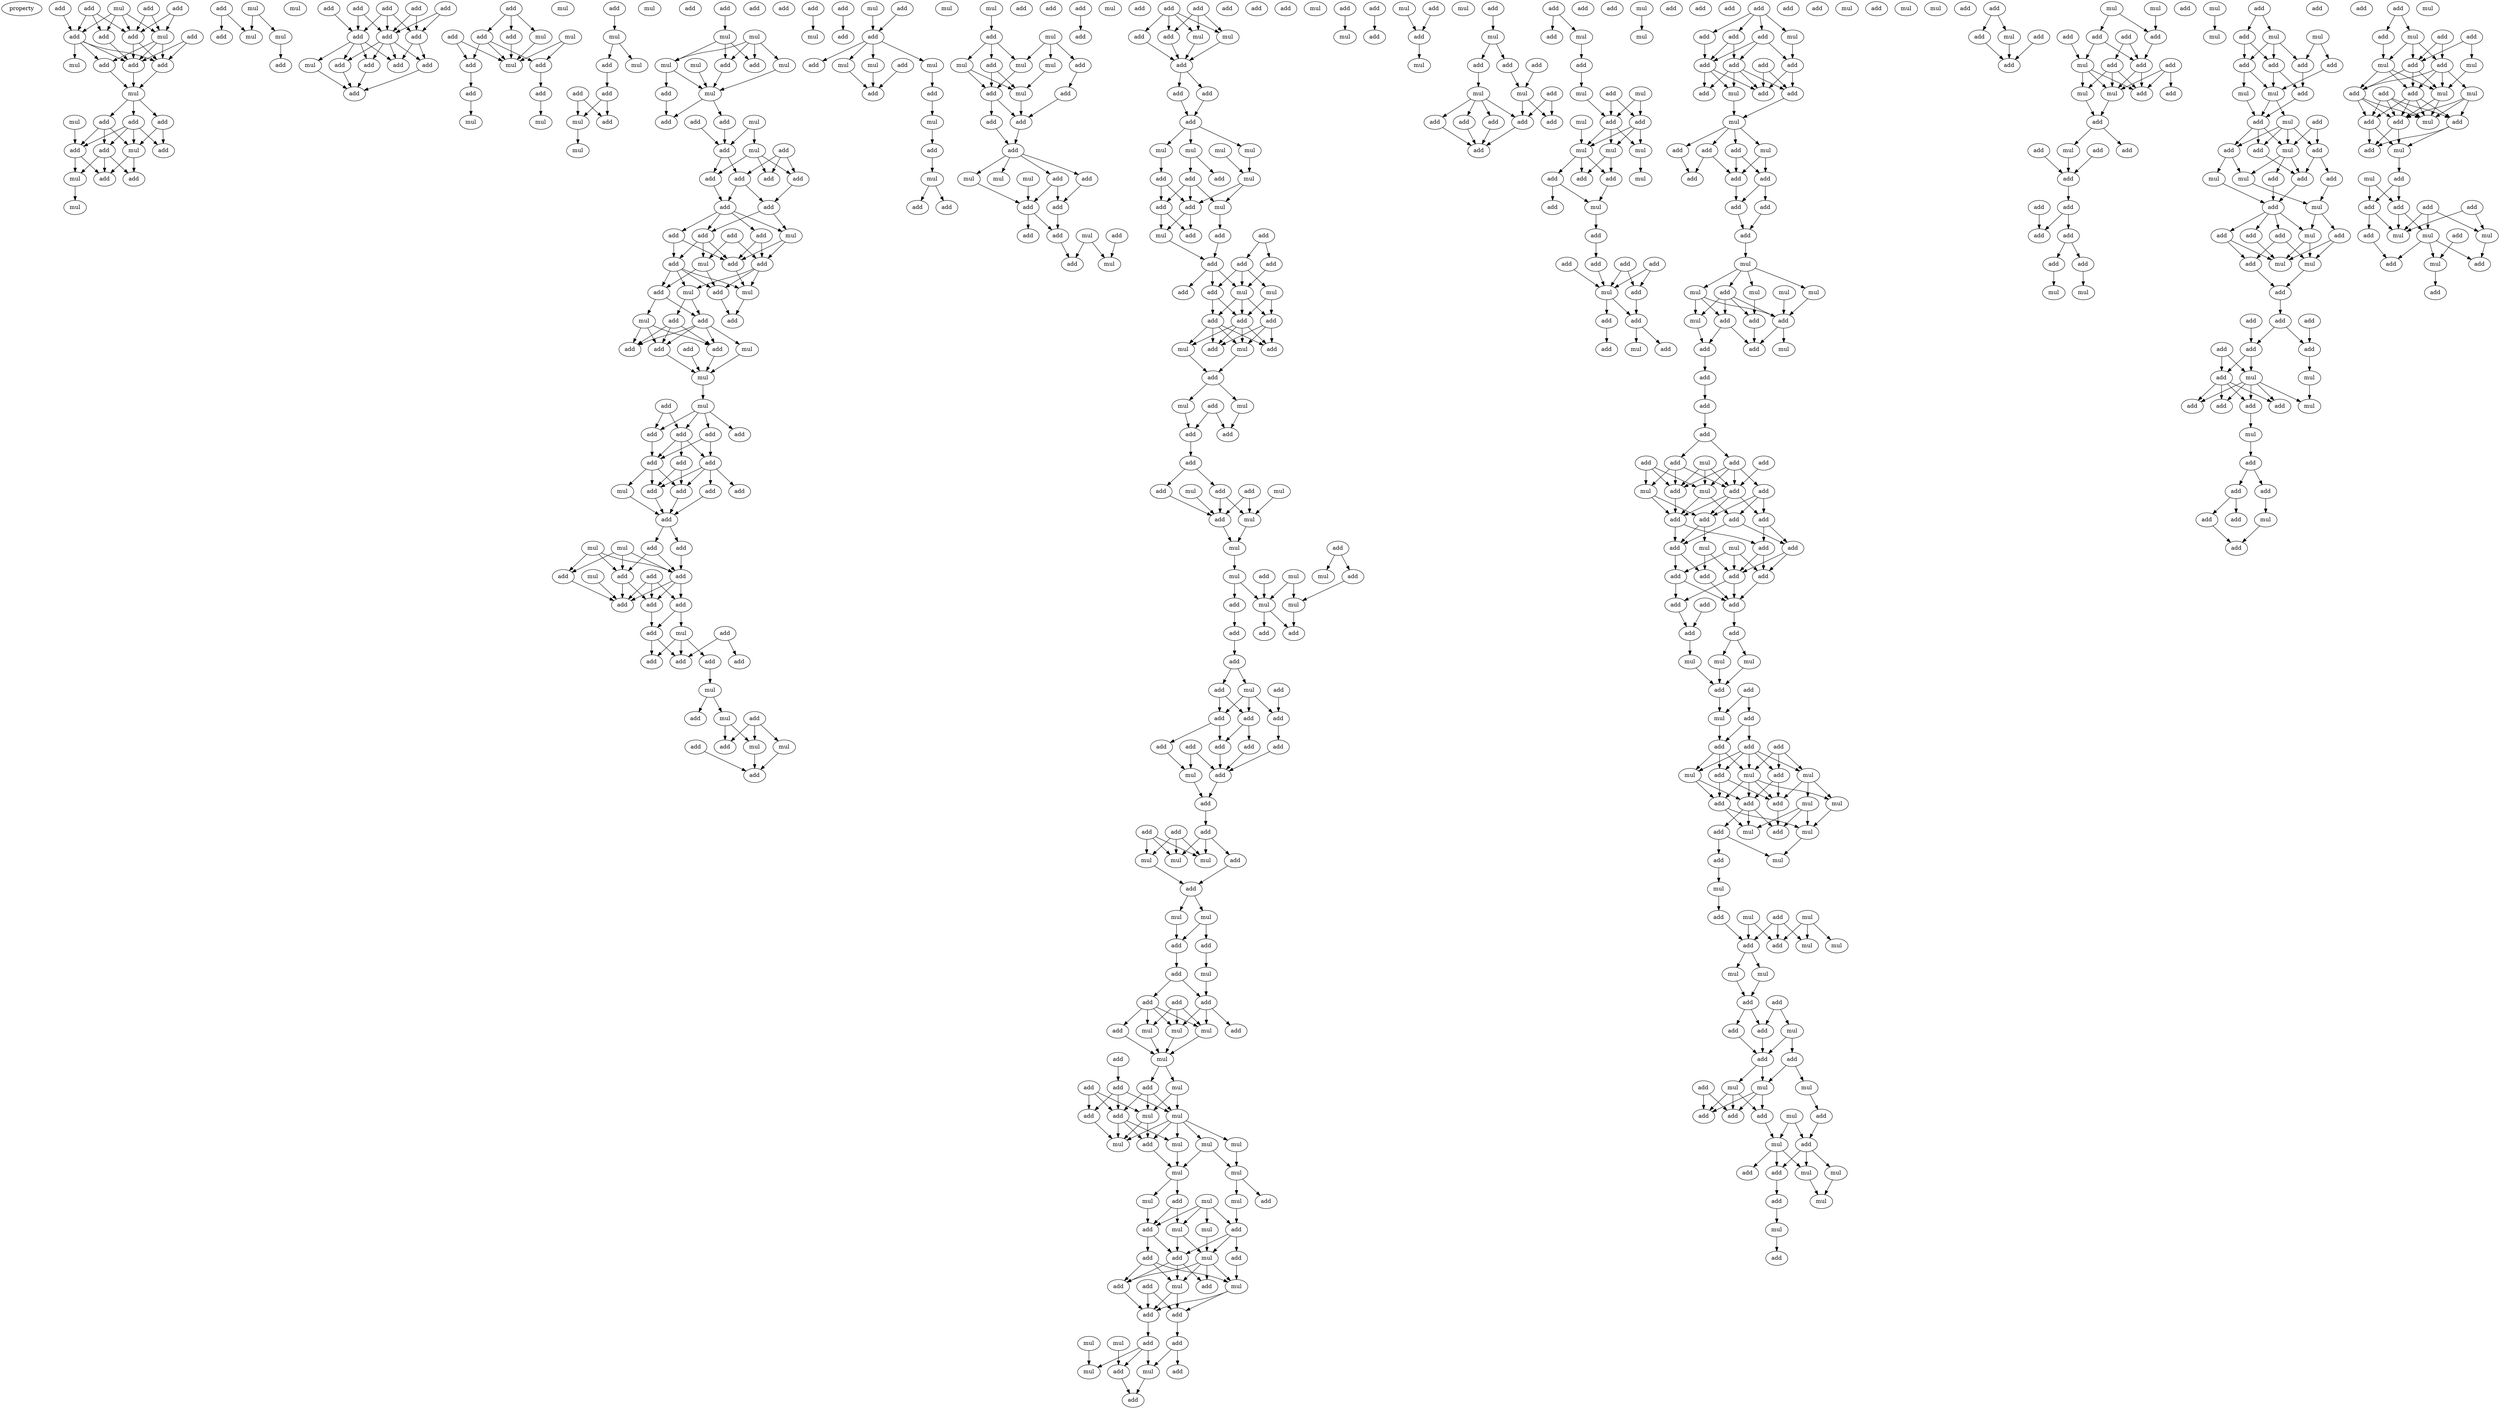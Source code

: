 digraph {
    node [fontcolor=black]
    property [mul=2,lf=1.4]
    0 [ label = add ];
    1 [ label = add ];
    2 [ label = add ];
    3 [ label = mul ];
    4 [ label = add ];
    5 [ label = add ];
    6 [ label = add ];
    7 [ label = add ];
    8 [ label = mul ];
    9 [ label = add ];
    10 [ label = mul ];
    11 [ label = add ];
    12 [ label = add ];
    13 [ label = add ];
    14 [ label = mul ];
    15 [ label = add ];
    16 [ label = mul ];
    17 [ label = add ];
    18 [ label = add ];
    19 [ label = add ];
    20 [ label = add ];
    21 [ label = add ];
    22 [ label = mul ];
    23 [ label = add ];
    24 [ label = add ];
    25 [ label = mul ];
    26 [ label = mul ];
    27 [ label = add ];
    28 [ label = mul ];
    29 [ label = mul ];
    30 [ label = mul ];
    31 [ label = mul ];
    32 [ label = add ];
    33 [ label = add ];
    34 [ label = add ];
    35 [ label = add ];
    36 [ label = add ];
    37 [ label = add ];
    38 [ label = add ];
    39 [ label = add ];
    40 [ label = add ];
    41 [ label = add ];
    42 [ label = mul ];
    43 [ label = add ];
    44 [ label = add ];
    45 [ label = add ];
    46 [ label = add ];
    47 [ label = add ];
    48 [ label = add ];
    49 [ label = mul ];
    50 [ label = add ];
    51 [ label = mul ];
    52 [ label = add ];
    53 [ label = add ];
    54 [ label = add ];
    55 [ label = mul ];
    56 [ label = add ];
    57 [ label = add ];
    58 [ label = mul ];
    59 [ label = add ];
    60 [ label = mul ];
    61 [ label = mul ];
    62 [ label = add ];
    63 [ label = mul ];
    64 [ label = mul ];
    65 [ label = add ];
    66 [ label = mul ];
    67 [ label = add ];
    68 [ label = add ];
    69 [ label = mul ];
    70 [ label = add ];
    71 [ label = add ];
    72 [ label = mul ];
    73 [ label = add ];
    74 [ label = mul ];
    75 [ label = mul ];
    76 [ label = mul ];
    77 [ label = add ];
    78 [ label = mul ];
    79 [ label = mul ];
    80 [ label = add ];
    81 [ label = add ];
    82 [ label = mul ];
    83 [ label = add ];
    84 [ label = add ];
    85 [ label = add ];
    86 [ label = mul ];
    87 [ label = add ];
    88 [ label = mul ];
    89 [ label = add ];
    90 [ label = add ];
    91 [ label = add ];
    92 [ label = add ];
    93 [ label = add ];
    94 [ label = add ];
    95 [ label = add ];
    96 [ label = add ];
    97 [ label = add ];
    98 [ label = add ];
    99 [ label = mul ];
    100 [ label = add ];
    101 [ label = add ];
    102 [ label = add ];
    103 [ label = mul ];
    104 [ label = add ];
    105 [ label = mul ];
    106 [ label = add ];
    107 [ label = mul ];
    108 [ label = add ];
    109 [ label = add ];
    110 [ label = mul ];
    111 [ label = add ];
    112 [ label = add ];
    113 [ label = add ];
    114 [ label = add ];
    115 [ label = add ];
    116 [ label = mul ];
    117 [ label = add ];
    118 [ label = mul ];
    119 [ label = add ];
    120 [ label = mul ];
    121 [ label = add ];
    122 [ label = add ];
    123 [ label = add ];
    124 [ label = add ];
    125 [ label = add ];
    126 [ label = add ];
    127 [ label = add ];
    128 [ label = add ];
    129 [ label = add ];
    130 [ label = add ];
    131 [ label = mul ];
    132 [ label = add ];
    133 [ label = add ];
    134 [ label = mul ];
    135 [ label = mul ];
    136 [ label = add ];
    137 [ label = add ];
    138 [ label = mul ];
    139 [ label = add ];
    140 [ label = add ];
    141 [ label = add ];
    142 [ label = add ];
    143 [ label = add ];
    144 [ label = add ];
    145 [ label = add ];
    146 [ label = mul ];
    147 [ label = add ];
    148 [ label = add ];
    149 [ label = add ];
    150 [ label = add ];
    151 [ label = add ];
    152 [ label = add ];
    153 [ label = add ];
    154 [ label = mul ];
    155 [ label = mul ];
    156 [ label = add ];
    157 [ label = add ];
    158 [ label = add ];
    159 [ label = mul ];
    160 [ label = add ];
    161 [ label = mul ];
    162 [ label = add ];
    163 [ label = add ];
    164 [ label = add ];
    165 [ label = mul ];
    166 [ label = add ];
    167 [ label = add ];
    168 [ label = mul ];
    169 [ label = add ];
    170 [ label = add ];
    171 [ label = add ];
    172 [ label = mul ];
    173 [ label = mul ];
    174 [ label = mul ];
    175 [ label = add ];
    176 [ label = add ];
    177 [ label = add ];
    178 [ label = mul ];
    179 [ label = mul ];
    180 [ label = add ];
    181 [ label = mul ];
    182 [ label = add ];
    183 [ label = add ];
    184 [ label = mul ];
    185 [ label = add ];
    186 [ label = mul ];
    187 [ label = add ];
    188 [ label = mul ];
    189 [ label = add ];
    190 [ label = add ];
    191 [ label = mul ];
    192 [ label = mul ];
    193 [ label = add ];
    194 [ label = add ];
    195 [ label = mul ];
    196 [ label = add ];
    197 [ label = add ];
    198 [ label = add ];
    199 [ label = add ];
    200 [ label = mul ];
    201 [ label = add ];
    202 [ label = mul ];
    203 [ label = add ];
    204 [ label = mul ];
    205 [ label = add ];
    206 [ label = add ];
    207 [ label = add ];
    208 [ label = add ];
    209 [ label = mul ];
    210 [ label = add ];
    211 [ label = add ];
    212 [ label = add ];
    213 [ label = mul ];
    214 [ label = add ];
    215 [ label = mul ];
    216 [ label = add ];
    217 [ label = add ];
    218 [ label = add ];
    219 [ label = add ];
    220 [ label = add ];
    221 [ label = add ];
    222 [ label = mul ];
    223 [ label = mul ];
    224 [ label = add ];
    225 [ label = add ];
    226 [ label = add ];
    227 [ label = add ];
    228 [ label = mul ];
    229 [ label = mul ];
    230 [ label = mul ];
    231 [ label = add ];
    232 [ label = mul ];
    233 [ label = mul ];
    234 [ label = add ];
    235 [ label = add ];
    236 [ label = add ];
    237 [ label = mul ];
    238 [ label = add ];
    239 [ label = add ];
    240 [ label = mul ];
    241 [ label = add ];
    242 [ label = add ];
    243 [ label = add ];
    244 [ label = add ];
    245 [ label = add ];
    246 [ label = add ];
    247 [ label = add ];
    248 [ label = mul ];
    249 [ label = mul ];
    250 [ label = add ];
    251 [ label = add ];
    252 [ label = add ];
    253 [ label = add ];
    254 [ label = add ];
    255 [ label = add ];
    256 [ label = mul ];
    257 [ label = mul ];
    258 [ label = add ];
    259 [ label = mul ];
    260 [ label = add ];
    261 [ label = add ];
    262 [ label = mul ];
    263 [ label = mul ];
    264 [ label = add ];
    265 [ label = add ];
    266 [ label = add ];
    267 [ label = mul ];
    268 [ label = add ];
    269 [ label = mul ];
    270 [ label = add ];
    271 [ label = add ];
    272 [ label = add ];
    273 [ label = mul ];
    274 [ label = mul ];
    275 [ label = add ];
    276 [ label = mul ];
    277 [ label = mul ];
    278 [ label = mul ];
    279 [ label = add ];
    280 [ label = add ];
    281 [ label = add ];
    282 [ label = mul ];
    283 [ label = mul ];
    284 [ label = add ];
    285 [ label = add ];
    286 [ label = add ];
    287 [ label = add ];
    288 [ label = add ];
    289 [ label = add ];
    290 [ label = mul ];
    291 [ label = add ];
    292 [ label = add ];
    293 [ label = add ];
    294 [ label = add ];
    295 [ label = add ];
    296 [ label = add ];
    297 [ label = add ];
    298 [ label = add ];
    299 [ label = add ];
    300 [ label = mul ];
    301 [ label = add ];
    302 [ label = add ];
    303 [ label = add ];
    304 [ label = add ];
    305 [ label = mul ];
    306 [ label = mul ];
    307 [ label = mul ];
    308 [ label = add ];
    309 [ label = add ];
    310 [ label = mul ];
    311 [ label = mul ];
    312 [ label = add ];
    313 [ label = add ];
    314 [ label = add ];
    315 [ label = mul ];
    316 [ label = add ];
    317 [ label = add ];
    318 [ label = add ];
    319 [ label = mul ];
    320 [ label = add ];
    321 [ label = mul ];
    322 [ label = add ];
    323 [ label = mul ];
    324 [ label = add ];
    325 [ label = mul ];
    326 [ label = add ];
    327 [ label = add ];
    328 [ label = mul ];
    329 [ label = add ];
    330 [ label = add ];
    331 [ label = mul ];
    332 [ label = mul ];
    333 [ label = add ];
    334 [ label = mul ];
    335 [ label = mul ];
    336 [ label = mul ];
    337 [ label = mul ];
    338 [ label = add ];
    339 [ label = mul ];
    340 [ label = mul ];
    341 [ label = add ];
    342 [ label = mul ];
    343 [ label = add ];
    344 [ label = mul ];
    345 [ label = mul ];
    346 [ label = add ];
    347 [ label = mul ];
    348 [ label = add ];
    349 [ label = mul ];
    350 [ label = add ];
    351 [ label = add ];
    352 [ label = add ];
    353 [ label = mul ];
    354 [ label = add ];
    355 [ label = add ];
    356 [ label = add ];
    357 [ label = mul ];
    358 [ label = mul ];
    359 [ label = add ];
    360 [ label = add ];
    361 [ label = add ];
    362 [ label = mul ];
    363 [ label = mul ];
    364 [ label = add ];
    365 [ label = add ];
    366 [ label = mul ];
    367 [ label = mul ];
    368 [ label = add ];
    369 [ label = add ];
    370 [ label = add ];
    371 [ label = mul ];
    372 [ label = add ];
    373 [ label = mul ];
    374 [ label = add ];
    375 [ label = add ];
    376 [ label = add ];
    377 [ label = mul ];
    378 [ label = add ];
    379 [ label = mul ];
    380 [ label = mul ];
    381 [ label = add ];
    382 [ label = add ];
    383 [ label = add ];
    384 [ label = mul ];
    385 [ label = add ];
    386 [ label = mul ];
    387 [ label = add ];
    388 [ label = add ];
    389 [ label = add ];
    390 [ label = add ];
    391 [ label = add ];
    392 [ label = add ];
    393 [ label = add ];
    394 [ label = add ];
    395 [ label = mul ];
    396 [ label = add ];
    397 [ label = add ];
    398 [ label = add ];
    399 [ label = mul ];
    400 [ label = mul ];
    401 [ label = add ];
    402 [ label = add ];
    403 [ label = mul ];
    404 [ label = mul ];
    405 [ label = mul ];
    406 [ label = mul ];
    407 [ label = add ];
    408 [ label = add ];
    409 [ label = mul ];
    410 [ label = add ];
    411 [ label = add ];
    412 [ label = mul ];
    413 [ label = add ];
    414 [ label = add ];
    415 [ label = add ];
    416 [ label = add ];
    417 [ label = add ];
    418 [ label = add ];
    419 [ label = mul ];
    420 [ label = add ];
    421 [ label = add ];
    422 [ label = add ];
    423 [ label = add ];
    424 [ label = mul ];
    425 [ label = add ];
    426 [ label = mul ];
    427 [ label = add ];
    428 [ label = add ];
    429 [ label = mul ];
    430 [ label = add ];
    431 [ label = add ];
    432 [ label = add ];
    433 [ label = mul ];
    434 [ label = add ];
    435 [ label = add ];
    436 [ label = add ];
    437 [ label = add ];
    438 [ label = add ];
    439 [ label = add ];
    440 [ label = add ];
    441 [ label = add ];
    442 [ label = mul ];
    443 [ label = add ];
    444 [ label = add ];
    445 [ label = mul ];
    446 [ label = add ];
    447 [ label = add ];
    448 [ label = mul ];
    449 [ label = add ];
    450 [ label = add ];
    451 [ label = add ];
    452 [ label = add ];
    453 [ label = add ];
    454 [ label = mul ];
    455 [ label = add ];
    456 [ label = add ];
    457 [ label = add ];
    458 [ label = mul ];
    459 [ label = add ];
    460 [ label = mul ];
    461 [ label = mul ];
    462 [ label = mul ];
    463 [ label = mul ];
    464 [ label = mul ];
    465 [ label = add ];
    466 [ label = add ];
    467 [ label = mul ];
    468 [ label = add ];
    469 [ label = add ];
    470 [ label = add ];
    471 [ label = add ];
    472 [ label = mul ];
    473 [ label = add ];
    474 [ label = mul ];
    475 [ label = add ];
    476 [ label = add ];
    477 [ label = add ];
    478 [ label = add ];
    479 [ label = add ];
    480 [ label = mul ];
    481 [ label = add ];
    482 [ label = add ];
    483 [ label = mul ];
    484 [ label = add ];
    485 [ label = mul ];
    486 [ label = add ];
    487 [ label = add ];
    488 [ label = add ];
    489 [ label = add ];
    490 [ label = add ];
    491 [ label = add ];
    492 [ label = mul ];
    493 [ label = add ];
    494 [ label = mul ];
    495 [ label = add ];
    496 [ label = add ];
    497 [ label = add ];
    498 [ label = add ];
    499 [ label = add ];
    500 [ label = add ];
    501 [ label = add ];
    502 [ label = add ];
    503 [ label = add ];
    504 [ label = add ];
    505 [ label = mul ];
    506 [ label = mul ];
    507 [ label = mul ];
    508 [ label = add ];
    509 [ label = add ];
    510 [ label = mul ];
    511 [ label = add ];
    512 [ label = add ];
    513 [ label = add ];
    514 [ label = add ];
    515 [ label = add ];
    516 [ label = mul ];
    517 [ label = mul ];
    518 [ label = add ];
    519 [ label = mul ];
    520 [ label = add ];
    521 [ label = mul ];
    522 [ label = add ];
    523 [ label = add ];
    524 [ label = mul ];
    525 [ label = add ];
    526 [ label = mul ];
    527 [ label = mul ];
    528 [ label = add ];
    529 [ label = mul ];
    530 [ label = add ];
    531 [ label = mul ];
    532 [ label = mul ];
    533 [ label = add ];
    534 [ label = mul ];
    535 [ label = add ];
    536 [ label = add ];
    537 [ label = mul ];
    538 [ label = mul ];
    539 [ label = add ];
    540 [ label = mul ];
    541 [ label = mul ];
    542 [ label = add ];
    543 [ label = add ];
    544 [ label = mul ];
    545 [ label = add ];
    546 [ label = add ];
    547 [ label = add ];
    548 [ label = add ];
    549 [ label = add ];
    550 [ label = mul ];
    551 [ label = mul ];
    552 [ label = add ];
    553 [ label = mul ];
    554 [ label = add ];
    555 [ label = add ];
    556 [ label = add ];
    557 [ label = mul ];
    558 [ label = add ];
    559 [ label = mul ];
    560 [ label = add ];
    561 [ label = add ];
    562 [ label = mul ];
    563 [ label = mul ];
    564 [ label = add ];
    565 [ label = add ];
    566 [ label = mul ];
    567 [ label = add ];
    568 [ label = mul ];
    569 [ label = add ];
    570 [ label = add ];
    571 [ label = mul ];
    572 [ label = add ];
    573 [ label = add ];
    574 [ label = mul ];
    575 [ label = mul ];
    576 [ label = add ];
    577 [ label = add ];
    578 [ label = add ];
    579 [ label = add ];
    580 [ label = add ];
    581 [ label = add ];
    582 [ label = add ];
    583 [ label = mul ];
    584 [ label = mul ];
    585 [ label = add ];
    586 [ label = add ];
    587 [ label = mul ];
    588 [ label = add ];
    589 [ label = add ];
    590 [ label = mul ];
    591 [ label = add ];
    592 [ label = add ];
    593 [ label = add ];
    594 [ label = add ];
    595 [ label = mul ];
    596 [ label = add ];
    597 [ label = add ];
    598 [ label = mul ];
    599 [ label = add ];
    600 [ label = add ];
    601 [ label = add ];
    602 [ label = add ];
    603 [ label = add ];
    604 [ label = mul ];
    605 [ label = mul ];
    606 [ label = add ];
    607 [ label = mul ];
    608 [ label = mul ];
    609 [ label = add ];
    610 [ label = add ];
    611 [ label = add ];
    612 [ label = add ];
    613 [ label = mul ];
    614 [ label = add ];
    615 [ label = mul ];
    616 [ label = add ];
    617 [ label = mul ];
    618 [ label = add ];
    619 [ label = add ];
    620 [ label = add ];
    621 [ label = mul ];
    622 [ label = add ];
    623 [ label = mul ];
    624 [ label = mul ];
    625 [ label = add ];
    626 [ label = add ];
    627 [ label = add ];
    628 [ label = mul ];
    629 [ label = add ];
    630 [ label = add ];
    631 [ label = add ];
    632 [ label = add ];
    633 [ label = add ];
    634 [ label = mul ];
    635 [ label = mul ];
    636 [ label = mul ];
    637 [ label = add ];
    638 [ label = add ];
    639 [ label = add ];
    640 [ label = add ];
    641 [ label = add ];
    642 [ label = add ];
    643 [ label = add ];
    644 [ label = add ];
    645 [ label = mul ];
    646 [ label = add ];
    647 [ label = mul ];
    648 [ label = add ];
    649 [ label = add ];
    650 [ label = add ];
    651 [ label = add ];
    652 [ label = mul ];
    653 [ label = mul ];
    654 [ label = add ];
    655 [ label = add ];
    656 [ label = add ];
    657 [ label = add ];
    658 [ label = add ];
    659 [ label = add ];
    660 [ label = mul ];
    661 [ label = add ];
    662 [ label = add ];
    663 [ label = add ];
    664 [ label = mul ];
    665 [ label = add ];
    666 [ label = mul ];
    667 [ label = add ];
    668 [ label = add ];
    669 [ label = mul ];
    670 [ label = mul ];
    671 [ label = add ];
    672 [ label = add ];
    673 [ label = add ];
    674 [ label = add ];
    675 [ label = mul ];
    676 [ label = mul ];
    677 [ label = add ];
    678 [ label = add ];
    679 [ label = add ];
    680 [ label = add ];
    681 [ label = mul ];
    682 [ label = add ];
    683 [ label = mul ];
    684 [ label = mul ];
    685 [ label = add ];
    686 [ label = add ];
    687 [ label = add ];
    688 [ label = add ];
    689 [ label = add ];
    690 [ label = mul ];
    691 [ label = add ];
    692 [ label = mul ];
    693 [ label = add ];
    694 [ label = mul ];
    695 [ label = mul ];
    696 [ label = add ];
    697 [ label = add ];
    698 [ label = add ];
    0 -> 8 [ name = 0 ];
    0 -> 9 [ name = 1 ];
    1 -> 8 [ name = 2 ];
    1 -> 9 [ name = 3 ];
    2 -> 6 [ name = 4 ];
    2 -> 7 [ name = 5 ];
    2 -> 9 [ name = 6 ];
    3 -> 6 [ name = 7 ];
    3 -> 7 [ name = 8 ];
    3 -> 8 [ name = 9 ];
    3 -> 9 [ name = 10 ];
    4 -> 6 [ name = 11 ];
    5 -> 11 [ name = 12 ];
    5 -> 12 [ name = 13 ];
    6 -> 10 [ name = 14 ];
    6 -> 11 [ name = 15 ];
    6 -> 12 [ name = 16 ];
    6 -> 13 [ name = 17 ];
    7 -> 11 [ name = 18 ];
    8 -> 11 [ name = 19 ];
    8 -> 12 [ name = 20 ];
    8 -> 13 [ name = 21 ];
    9 -> 11 [ name = 22 ];
    9 -> 12 [ name = 23 ];
    11 -> 14 [ name = 24 ];
    12 -> 14 [ name = 25 ];
    13 -> 14 [ name = 26 ];
    14 -> 15 [ name = 27 ];
    14 -> 17 [ name = 28 ];
    14 -> 18 [ name = 29 ];
    15 -> 21 [ name = 30 ];
    15 -> 22 [ name = 31 ];
    16 -> 19 [ name = 32 ];
    17 -> 19 [ name = 33 ];
    17 -> 20 [ name = 34 ];
    17 -> 21 [ name = 35 ];
    17 -> 22 [ name = 36 ];
    18 -> 19 [ name = 37 ];
    18 -> 20 [ name = 38 ];
    18 -> 22 [ name = 39 ];
    19 -> 23 [ name = 40 ];
    19 -> 25 [ name = 41 ];
    20 -> 23 [ name = 42 ];
    20 -> 24 [ name = 43 ];
    20 -> 25 [ name = 44 ];
    22 -> 23 [ name = 45 ];
    22 -> 24 [ name = 46 ];
    25 -> 26 [ name = 47 ];
    27 -> 31 [ name = 48 ];
    27 -> 32 [ name = 49 ];
    28 -> 30 [ name = 50 ];
    28 -> 31 [ name = 51 ];
    30 -> 33 [ name = 52 ];
    34 -> 39 [ name = 53 ];
    34 -> 40 [ name = 54 ];
    35 -> 39 [ name = 55 ];
    36 -> 40 [ name = 56 ];
    36 -> 41 [ name = 57 ];
    37 -> 40 [ name = 58 ];
    37 -> 41 [ name = 59 ];
    38 -> 39 [ name = 60 ];
    38 -> 40 [ name = 61 ];
    38 -> 41 [ name = 62 ];
    39 -> 42 [ name = 63 ];
    39 -> 43 [ name = 64 ];
    39 -> 44 [ name = 65 ];
    39 -> 46 [ name = 66 ];
    40 -> 43 [ name = 67 ];
    40 -> 44 [ name = 68 ];
    40 -> 45 [ name = 69 ];
    40 -> 46 [ name = 70 ];
    41 -> 45 [ name = 71 ];
    41 -> 46 [ name = 72 ];
    42 -> 47 [ name = 73 ];
    43 -> 47 [ name = 74 ];
    44 -> 47 [ name = 75 ];
    45 -> 47 [ name = 76 ];
    48 -> 49 [ name = 77 ];
    48 -> 52 [ name = 78 ];
    48 -> 53 [ name = 79 ];
    49 -> 55 [ name = 80 ];
    50 -> 55 [ name = 81 ];
    50 -> 56 [ name = 82 ];
    51 -> 54 [ name = 83 ];
    51 -> 55 [ name = 84 ];
    52 -> 55 [ name = 85 ];
    53 -> 54 [ name = 86 ];
    53 -> 55 [ name = 87 ];
    53 -> 56 [ name = 88 ];
    54 -> 59 [ name = 89 ];
    56 -> 57 [ name = 90 ];
    57 -> 60 [ name = 91 ];
    59 -> 61 [ name = 92 ];
    62 -> 64 [ name = 93 ];
    64 -> 65 [ name = 94 ];
    64 -> 66 [ name = 95 ];
    65 -> 68 [ name = 96 ];
    67 -> 69 [ name = 97 ];
    67 -> 71 [ name = 98 ];
    68 -> 69 [ name = 99 ];
    68 -> 71 [ name = 100 ];
    69 -> 72 [ name = 101 ];
    73 -> 74 [ name = 102 ];
    74 -> 76 [ name = 103 ];
    74 -> 77 [ name = 104 ];
    74 -> 80 [ name = 105 ];
    75 -> 76 [ name = 106 ];
    75 -> 77 [ name = 107 ];
    75 -> 79 [ name = 108 ];
    75 -> 80 [ name = 109 ];
    76 -> 81 [ name = 110 ];
    76 -> 82 [ name = 111 ];
    78 -> 82 [ name = 112 ];
    79 -> 82 [ name = 113 ];
    80 -> 82 [ name = 114 ];
    81 -> 83 [ name = 115 ];
    82 -> 83 [ name = 116 ];
    82 -> 85 [ name = 117 ];
    84 -> 89 [ name = 118 ];
    85 -> 89 [ name = 119 ];
    86 -> 88 [ name = 120 ];
    86 -> 89 [ name = 121 ];
    87 -> 90 [ name = 122 ];
    87 -> 92 [ name = 123 ];
    87 -> 93 [ name = 124 ];
    88 -> 90 [ name = 125 ];
    88 -> 91 [ name = 126 ];
    88 -> 92 [ name = 127 ];
    89 -> 91 [ name = 128 ];
    89 -> 93 [ name = 129 ];
    91 -> 94 [ name = 130 ];
    92 -> 95 [ name = 131 ];
    93 -> 94 [ name = 132 ];
    93 -> 95 [ name = 133 ];
    94 -> 97 [ name = 134 ];
    94 -> 98 [ name = 135 ];
    94 -> 99 [ name = 136 ];
    94 -> 100 [ name = 137 ];
    95 -> 98 [ name = 138 ];
    95 -> 99 [ name = 139 ];
    96 -> 102 [ name = 140 ];
    96 -> 103 [ name = 141 ];
    97 -> 101 [ name = 142 ];
    97 -> 102 [ name = 143 ];
    98 -> 101 [ name = 144 ];
    98 -> 103 [ name = 145 ];
    98 -> 104 [ name = 146 ];
    99 -> 101 [ name = 147 ];
    99 -> 102 [ name = 148 ];
    100 -> 101 [ name = 149 ];
    100 -> 104 [ name = 150 ];
    101 -> 105 [ name = 151 ];
    102 -> 105 [ name = 152 ];
    102 -> 106 [ name = 153 ];
    102 -> 107 [ name = 154 ];
    103 -> 106 [ name = 155 ];
    103 -> 108 [ name = 156 ];
    104 -> 105 [ name = 157 ];
    104 -> 106 [ name = 158 ];
    104 -> 107 [ name = 159 ];
    104 -> 108 [ name = 160 ];
    105 -> 109 [ name = 161 ];
    106 -> 109 [ name = 162 ];
    107 -> 111 [ name = 163 ];
    107 -> 112 [ name = 164 ];
    108 -> 110 [ name = 165 ];
    108 -> 111 [ name = 166 ];
    110 -> 114 [ name = 167 ];
    110 -> 115 [ name = 168 ];
    110 -> 117 [ name = 169 ];
    111 -> 114 [ name = 170 ];
    111 -> 115 [ name = 171 ];
    111 -> 116 [ name = 172 ];
    111 -> 117 [ name = 173 ];
    112 -> 114 [ name = 174 ];
    112 -> 115 [ name = 175 ];
    112 -> 117 [ name = 176 ];
    113 -> 118 [ name = 177 ];
    114 -> 118 [ name = 178 ];
    115 -> 118 [ name = 179 ];
    116 -> 118 [ name = 180 ];
    118 -> 120 [ name = 181 ];
    119 -> 121 [ name = 182 ];
    119 -> 122 [ name = 183 ];
    120 -> 121 [ name = 184 ];
    120 -> 122 [ name = 185 ];
    120 -> 123 [ name = 186 ];
    120 -> 124 [ name = 187 ];
    121 -> 125 [ name = 188 ];
    121 -> 126 [ name = 189 ];
    121 -> 127 [ name = 190 ];
    122 -> 127 [ name = 191 ];
    123 -> 126 [ name = 192 ];
    123 -> 127 [ name = 193 ];
    125 -> 128 [ name = 194 ];
    125 -> 132 [ name = 195 ];
    126 -> 128 [ name = 196 ];
    126 -> 129 [ name = 197 ];
    126 -> 130 [ name = 198 ];
    126 -> 132 [ name = 199 ];
    127 -> 128 [ name = 200 ];
    127 -> 131 [ name = 201 ];
    127 -> 132 [ name = 202 ];
    128 -> 133 [ name = 203 ];
    129 -> 133 [ name = 204 ];
    131 -> 133 [ name = 205 ];
    132 -> 133 [ name = 206 ];
    133 -> 136 [ name = 207 ];
    133 -> 137 [ name = 208 ];
    134 -> 139 [ name = 209 ];
    134 -> 140 [ name = 210 ];
    134 -> 141 [ name = 211 ];
    135 -> 139 [ name = 212 ];
    135 -> 140 [ name = 213 ];
    135 -> 141 [ name = 214 ];
    136 -> 139 [ name = 215 ];
    137 -> 139 [ name = 216 ];
    137 -> 141 [ name = 217 ];
    138 -> 143 [ name = 218 ];
    139 -> 143 [ name = 219 ];
    139 -> 144 [ name = 220 ];
    139 -> 145 [ name = 221 ];
    140 -> 143 [ name = 222 ];
    141 -> 143 [ name = 223 ];
    141 -> 144 [ name = 224 ];
    142 -> 143 [ name = 225 ];
    142 -> 144 [ name = 226 ];
    142 -> 145 [ name = 227 ];
    144 -> 147 [ name = 228 ];
    145 -> 146 [ name = 229 ];
    145 -> 147 [ name = 230 ];
    146 -> 149 [ name = 231 ];
    146 -> 152 [ name = 232 ];
    146 -> 153 [ name = 233 ];
    147 -> 149 [ name = 234 ];
    147 -> 152 [ name = 235 ];
    148 -> 150 [ name = 236 ];
    148 -> 152 [ name = 237 ];
    153 -> 154 [ name = 238 ];
    154 -> 155 [ name = 239 ];
    154 -> 157 [ name = 240 ];
    155 -> 159 [ name = 241 ];
    155 -> 160 [ name = 242 ];
    156 -> 159 [ name = 243 ];
    156 -> 160 [ name = 244 ];
    156 -> 161 [ name = 245 ];
    158 -> 162 [ name = 246 ];
    159 -> 162 [ name = 247 ];
    161 -> 162 [ name = 248 ];
    164 -> 165 [ name = 249 ];
    166 -> 167 [ name = 250 ];
    168 -> 170 [ name = 251 ];
    169 -> 170 [ name = 252 ];
    170 -> 171 [ name = 253 ];
    170 -> 172 [ name = 254 ];
    170 -> 173 [ name = 255 ];
    170 -> 174 [ name = 256 ];
    172 -> 176 [ name = 257 ];
    173 -> 176 [ name = 258 ];
    174 -> 177 [ name = 259 ];
    175 -> 176 [ name = 260 ];
    177 -> 178 [ name = 261 ];
    178 -> 180 [ name = 262 ];
    180 -> 181 [ name = 263 ];
    181 -> 182 [ name = 264 ];
    181 -> 183 [ name = 265 ];
    184 -> 187 [ name = 266 ];
    186 -> 188 [ name = 267 ];
    186 -> 190 [ name = 268 ];
    186 -> 191 [ name = 269 ];
    187 -> 189 [ name = 270 ];
    187 -> 191 [ name = 271 ];
    187 -> 192 [ name = 272 ];
    188 -> 195 [ name = 273 ];
    189 -> 193 [ name = 274 ];
    189 -> 195 [ name = 275 ];
    190 -> 194 [ name = 276 ];
    191 -> 193 [ name = 277 ];
    192 -> 193 [ name = 278 ];
    192 -> 195 [ name = 279 ];
    193 -> 197 [ name = 280 ];
    193 -> 198 [ name = 281 ];
    194 -> 198 [ name = 282 ];
    195 -> 198 [ name = 283 ];
    197 -> 199 [ name = 284 ];
    198 -> 199 [ name = 285 ];
    199 -> 201 [ name = 286 ];
    199 -> 202 [ name = 287 ];
    199 -> 203 [ name = 288 ];
    199 -> 204 [ name = 289 ];
    200 -> 205 [ name = 290 ];
    201 -> 205 [ name = 291 ];
    201 -> 206 [ name = 292 ];
    203 -> 206 [ name = 293 ];
    204 -> 205 [ name = 294 ];
    205 -> 207 [ name = 295 ];
    205 -> 208 [ name = 296 ];
    206 -> 208 [ name = 297 ];
    208 -> 212 [ name = 298 ];
    209 -> 212 [ name = 299 ];
    209 -> 213 [ name = 300 ];
    210 -> 213 [ name = 301 ];
    211 -> 214 [ name = 302 ];
    217 -> 219 [ name = 303 ];
    217 -> 222 [ name = 304 ];
    217 -> 223 [ name = 305 ];
    218 -> 219 [ name = 306 ];
    218 -> 220 [ name = 307 ];
    218 -> 222 [ name = 308 ];
    218 -> 223 [ name = 309 ];
    219 -> 224 [ name = 310 ];
    220 -> 224 [ name = 311 ];
    222 -> 224 [ name = 312 ];
    223 -> 224 [ name = 313 ];
    224 -> 225 [ name = 314 ];
    224 -> 226 [ name = 315 ];
    225 -> 227 [ name = 316 ];
    226 -> 227 [ name = 317 ];
    227 -> 228 [ name = 318 ];
    227 -> 229 [ name = 319 ];
    227 -> 230 [ name = 320 ];
    228 -> 236 [ name = 321 ];
    229 -> 233 [ name = 322 ];
    230 -> 234 [ name = 323 ];
    230 -> 235 [ name = 324 ];
    232 -> 233 [ name = 325 ];
    233 -> 237 [ name = 326 ];
    233 -> 238 [ name = 327 ];
    235 -> 237 [ name = 328 ];
    235 -> 238 [ name = 329 ];
    235 -> 239 [ name = 330 ];
    236 -> 238 [ name = 331 ];
    236 -> 239 [ name = 332 ];
    237 -> 241 [ name = 333 ];
    238 -> 240 [ name = 334 ];
    238 -> 243 [ name = 335 ];
    239 -> 240 [ name = 336 ];
    239 -> 243 [ name = 337 ];
    240 -> 245 [ name = 338 ];
    241 -> 245 [ name = 339 ];
    242 -> 244 [ name = 340 ];
    242 -> 246 [ name = 341 ];
    244 -> 248 [ name = 342 ];
    244 -> 249 [ name = 343 ];
    244 -> 250 [ name = 344 ];
    245 -> 247 [ name = 345 ];
    245 -> 249 [ name = 346 ];
    245 -> 250 [ name = 347 ];
    246 -> 249 [ name = 348 ];
    248 -> 252 [ name = 349 ];
    248 -> 254 [ name = 350 ];
    249 -> 252 [ name = 351 ];
    249 -> 253 [ name = 352 ];
    249 -> 254 [ name = 353 ];
    250 -> 253 [ name = 354 ];
    250 -> 254 [ name = 355 ];
    252 -> 255 [ name = 356 ];
    252 -> 257 [ name = 357 ];
    252 -> 258 [ name = 358 ];
    253 -> 255 [ name = 359 ];
    253 -> 256 [ name = 360 ];
    253 -> 257 [ name = 361 ];
    253 -> 258 [ name = 362 ];
    254 -> 255 [ name = 363 ];
    254 -> 256 [ name = 364 ];
    254 -> 257 [ name = 365 ];
    254 -> 258 [ name = 366 ];
    256 -> 260 [ name = 367 ];
    257 -> 260 [ name = 368 ];
    260 -> 262 [ name = 369 ];
    260 -> 263 [ name = 370 ];
    261 -> 264 [ name = 371 ];
    261 -> 265 [ name = 372 ];
    262 -> 265 [ name = 373 ];
    263 -> 264 [ name = 374 ];
    264 -> 266 [ name = 375 ];
    266 -> 268 [ name = 376 ];
    266 -> 271 [ name = 377 ];
    267 -> 272 [ name = 378 ];
    268 -> 272 [ name = 379 ];
    269 -> 273 [ name = 380 ];
    270 -> 272 [ name = 381 ];
    270 -> 273 [ name = 382 ];
    271 -> 272 [ name = 383 ];
    271 -> 273 [ name = 384 ];
    272 -> 274 [ name = 385 ];
    273 -> 274 [ name = 386 ];
    274 -> 277 [ name = 387 ];
    275 -> 278 [ name = 388 ];
    275 -> 280 [ name = 389 ];
    276 -> 282 [ name = 390 ];
    276 -> 283 [ name = 391 ];
    277 -> 281 [ name = 392 ];
    277 -> 282 [ name = 393 ];
    279 -> 282 [ name = 394 ];
    280 -> 283 [ name = 395 ];
    281 -> 285 [ name = 396 ];
    282 -> 284 [ name = 397 ];
    282 -> 286 [ name = 398 ];
    283 -> 286 [ name = 399 ];
    285 -> 287 [ name = 400 ];
    287 -> 288 [ name = 401 ];
    287 -> 290 [ name = 402 ];
    288 -> 291 [ name = 403 ];
    288 -> 293 [ name = 404 ];
    289 -> 292 [ name = 405 ];
    290 -> 291 [ name = 406 ];
    290 -> 292 [ name = 407 ];
    290 -> 293 [ name = 408 ];
    291 -> 294 [ name = 409 ];
    291 -> 296 [ name = 410 ];
    292 -> 297 [ name = 411 ];
    293 -> 294 [ name = 412 ];
    293 -> 295 [ name = 413 ];
    294 -> 299 [ name = 414 ];
    295 -> 299 [ name = 415 ];
    296 -> 300 [ name = 416 ];
    297 -> 299 [ name = 417 ];
    298 -> 299 [ name = 418 ];
    298 -> 300 [ name = 419 ];
    299 -> 301 [ name = 420 ];
    300 -> 301 [ name = 421 ];
    301 -> 304 [ name = 422 ];
    302 -> 305 [ name = 423 ];
    302 -> 306 [ name = 424 ];
    302 -> 307 [ name = 425 ];
    303 -> 305 [ name = 426 ];
    303 -> 306 [ name = 427 ];
    303 -> 307 [ name = 428 ];
    304 -> 305 [ name = 429 ];
    304 -> 307 [ name = 430 ];
    304 -> 308 [ name = 431 ];
    306 -> 309 [ name = 432 ];
    308 -> 309 [ name = 433 ];
    309 -> 310 [ name = 434 ];
    309 -> 311 [ name = 435 ];
    310 -> 312 [ name = 436 ];
    310 -> 313 [ name = 437 ];
    311 -> 312 [ name = 438 ];
    312 -> 314 [ name = 439 ];
    313 -> 315 [ name = 440 ];
    314 -> 316 [ name = 441 ];
    314 -> 317 [ name = 442 ];
    315 -> 316 [ name = 443 ];
    316 -> 319 [ name = 444 ];
    316 -> 321 [ name = 445 ];
    316 -> 322 [ name = 446 ];
    317 -> 319 [ name = 447 ];
    317 -> 320 [ name = 448 ];
    317 -> 321 [ name = 449 ];
    317 -> 323 [ name = 450 ];
    318 -> 319 [ name = 451 ];
    318 -> 321 [ name = 452 ];
    318 -> 323 [ name = 453 ];
    319 -> 325 [ name = 454 ];
    320 -> 325 [ name = 455 ];
    321 -> 325 [ name = 456 ];
    323 -> 325 [ name = 457 ];
    324 -> 327 [ name = 458 ];
    325 -> 328 [ name = 459 ];
    325 -> 329 [ name = 460 ];
    326 -> 330 [ name = 461 ];
    326 -> 332 [ name = 462 ];
    326 -> 333 [ name = 463 ];
    327 -> 330 [ name = 464 ];
    327 -> 331 [ name = 465 ];
    327 -> 333 [ name = 466 ];
    328 -> 331 [ name = 467 ];
    328 -> 332 [ name = 468 ];
    329 -> 331 [ name = 469 ];
    329 -> 332 [ name = 470 ];
    329 -> 333 [ name = 471 ];
    330 -> 334 [ name = 472 ];
    331 -> 334 [ name = 473 ];
    331 -> 335 [ name = 474 ];
    331 -> 336 [ name = 475 ];
    331 -> 337 [ name = 476 ];
    331 -> 338 [ name = 477 ];
    332 -> 334 [ name = 478 ];
    332 -> 338 [ name = 479 ];
    333 -> 334 [ name = 480 ];
    333 -> 336 [ name = 481 ];
    333 -> 338 [ name = 482 ];
    335 -> 339 [ name = 483 ];
    335 -> 340 [ name = 484 ];
    336 -> 340 [ name = 485 ];
    337 -> 339 [ name = 486 ];
    338 -> 340 [ name = 487 ];
    339 -> 341 [ name = 488 ];
    339 -> 345 [ name = 489 ];
    340 -> 343 [ name = 490 ];
    340 -> 344 [ name = 491 ];
    342 -> 346 [ name = 492 ];
    342 -> 347 [ name = 493 ];
    342 -> 348 [ name = 494 ];
    342 -> 349 [ name = 495 ];
    343 -> 348 [ name = 496 ];
    343 -> 349 [ name = 497 ];
    344 -> 348 [ name = 498 ];
    345 -> 346 [ name = 499 ];
    346 -> 350 [ name = 500 ];
    346 -> 352 [ name = 501 ];
    346 -> 353 [ name = 502 ];
    347 -> 353 [ name = 503 ];
    348 -> 351 [ name = 504 ];
    348 -> 352 [ name = 505 ];
    349 -> 352 [ name = 506 ];
    349 -> 353 [ name = 507 ];
    350 -> 357 [ name = 508 ];
    351 -> 354 [ name = 509 ];
    351 -> 357 [ name = 510 ];
    351 -> 358 [ name = 511 ];
    352 -> 354 [ name = 512 ];
    352 -> 355 [ name = 513 ];
    352 -> 358 [ name = 514 ];
    353 -> 354 [ name = 515 ];
    353 -> 355 [ name = 516 ];
    353 -> 357 [ name = 517 ];
    353 -> 358 [ name = 518 ];
    354 -> 360 [ name = 519 ];
    356 -> 359 [ name = 520 ];
    356 -> 360 [ name = 521 ];
    357 -> 359 [ name = 522 ];
    357 -> 360 [ name = 523 ];
    358 -> 359 [ name = 524 ];
    358 -> 360 [ name = 525 ];
    359 -> 364 [ name = 526 ];
    360 -> 361 [ name = 527 ];
    361 -> 366 [ name = 528 ];
    361 -> 367 [ name = 529 ];
    361 -> 368 [ name = 530 ];
    362 -> 368 [ name = 531 ];
    363 -> 366 [ name = 532 ];
    364 -> 365 [ name = 533 ];
    364 -> 367 [ name = 534 ];
    367 -> 369 [ name = 535 ];
    368 -> 369 [ name = 536 ];
    370 -> 371 [ name = 537 ];
    372 -> 375 [ name = 538 ];
    373 -> 376 [ name = 539 ];
    374 -> 376 [ name = 540 ];
    376 -> 379 [ name = 541 ];
    378 -> 380 [ name = 542 ];
    380 -> 381 [ name = 543 ];
    380 -> 382 [ name = 544 ];
    381 -> 384 [ name = 545 ];
    382 -> 386 [ name = 546 ];
    383 -> 386 [ name = 547 ];
    384 -> 387 [ name = 548 ];
    384 -> 389 [ name = 549 ];
    384 -> 390 [ name = 550 ];
    384 -> 391 [ name = 551 ];
    385 -> 388 [ name = 552 ];
    385 -> 390 [ name = 553 ];
    386 -> 388 [ name = 554 ];
    386 -> 390 [ name = 555 ];
    387 -> 392 [ name = 556 ];
    389 -> 392 [ name = 557 ];
    390 -> 392 [ name = 558 ];
    391 -> 392 [ name = 559 ];
    393 -> 394 [ name = 560 ];
    393 -> 395 [ name = 561 ];
    395 -> 396 [ name = 562 ];
    396 -> 400 [ name = 563 ];
    398 -> 401 [ name = 564 ];
    398 -> 402 [ name = 565 ];
    399 -> 401 [ name = 566 ];
    399 -> 402 [ name = 567 ];
    400 -> 402 [ name = 568 ];
    401 -> 404 [ name = 569 ];
    401 -> 405 [ name = 570 ];
    401 -> 406 [ name = 571 ];
    402 -> 404 [ name = 572 ];
    402 -> 405 [ name = 573 ];
    402 -> 406 [ name = 574 ];
    403 -> 405 [ name = 575 ];
    404 -> 408 [ name = 576 ];
    404 -> 410 [ name = 577 ];
    405 -> 407 [ name = 578 ];
    405 -> 408 [ name = 579 ];
    405 -> 410 [ name = 580 ];
    406 -> 409 [ name = 581 ];
    407 -> 411 [ name = 582 ];
    407 -> 412 [ name = 583 ];
    408 -> 412 [ name = 584 ];
    412 -> 413 [ name = 585 ];
    413 -> 415 [ name = 586 ];
    414 -> 419 [ name = 587 ];
    415 -> 419 [ name = 588 ];
    416 -> 418 [ name = 589 ];
    416 -> 419 [ name = 590 ];
    417 -> 418 [ name = 591 ];
    417 -> 419 [ name = 592 ];
    418 -> 421 [ name = 593 ];
    419 -> 420 [ name = 594 ];
    419 -> 421 [ name = 595 ];
    420 -> 425 [ name = 596 ];
    421 -> 423 [ name = 597 ];
    421 -> 424 [ name = 598 ];
    426 -> 429 [ name = 599 ];
    431 -> 432 [ name = 600 ];
    431 -> 433 [ name = 601 ];
    431 -> 434 [ name = 602 ];
    431 -> 435 [ name = 603 ];
    432 -> 439 [ name = 604 ];
    433 -> 437 [ name = 605 ];
    434 -> 438 [ name = 606 ];
    434 -> 439 [ name = 607 ];
    435 -> 437 [ name = 608 ];
    435 -> 438 [ name = 609 ];
    435 -> 439 [ name = 610 ];
    437 -> 441 [ name = 611 ];
    437 -> 444 [ name = 612 ];
    438 -> 441 [ name = 613 ];
    438 -> 442 [ name = 614 ];
    438 -> 443 [ name = 615 ];
    438 -> 444 [ name = 616 ];
    439 -> 441 [ name = 617 ];
    439 -> 442 [ name = 618 ];
    439 -> 443 [ name = 619 ];
    440 -> 441 [ name = 620 ];
    440 -> 444 [ name = 621 ];
    442 -> 445 [ name = 622 ];
    444 -> 445 [ name = 623 ];
    445 -> 446 [ name = 624 ];
    445 -> 447 [ name = 625 ];
    445 -> 448 [ name = 626 ];
    445 -> 449 [ name = 627 ];
    446 -> 451 [ name = 628 ];
    446 -> 453 [ name = 629 ];
    447 -> 451 [ name = 630 ];
    448 -> 452 [ name = 631 ];
    448 -> 453 [ name = 632 ];
    449 -> 452 [ name = 633 ];
    449 -> 453 [ name = 634 ];
    452 -> 455 [ name = 635 ];
    452 -> 456 [ name = 636 ];
    453 -> 456 [ name = 637 ];
    455 -> 459 [ name = 638 ];
    456 -> 459 [ name = 639 ];
    459 -> 460 [ name = 640 ];
    460 -> 461 [ name = 641 ];
    460 -> 462 [ name = 642 ];
    460 -> 463 [ name = 643 ];
    460 -> 465 [ name = 644 ];
    461 -> 466 [ name = 645 ];
    461 -> 467 [ name = 646 ];
    461 -> 469 [ name = 647 ];
    462 -> 466 [ name = 648 ];
    463 -> 468 [ name = 649 ];
    464 -> 466 [ name = 650 ];
    465 -> 466 [ name = 651 ];
    465 -> 467 [ name = 652 ];
    465 -> 468 [ name = 653 ];
    465 -> 469 [ name = 654 ];
    466 -> 470 [ name = 655 ];
    466 -> 472 [ name = 656 ];
    467 -> 471 [ name = 657 ];
    468 -> 470 [ name = 658 ];
    469 -> 470 [ name = 659 ];
    469 -> 471 [ name = 660 ];
    471 -> 473 [ name = 661 ];
    473 -> 475 [ name = 662 ];
    475 -> 476 [ name = 663 ];
    476 -> 477 [ name = 664 ];
    476 -> 481 [ name = 665 ];
    477 -> 482 [ name = 666 ];
    477 -> 484 [ name = 667 ];
    477 -> 485 [ name = 668 ];
    477 -> 486 [ name = 669 ];
    478 -> 483 [ name = 670 ];
    478 -> 484 [ name = 671 ];
    478 -> 485 [ name = 672 ];
    479 -> 486 [ name = 673 ];
    480 -> 484 [ name = 674 ];
    480 -> 485 [ name = 675 ];
    480 -> 486 [ name = 676 ];
    481 -> 483 [ name = 677 ];
    481 -> 484 [ name = 678 ];
    481 -> 486 [ name = 679 ];
    482 -> 487 [ name = 680 ];
    482 -> 488 [ name = 681 ];
    482 -> 490 [ name = 682 ];
    483 -> 487 [ name = 683 ];
    483 -> 489 [ name = 684 ];
    484 -> 489 [ name = 685 ];
    485 -> 488 [ name = 686 ];
    485 -> 489 [ name = 687 ];
    486 -> 487 [ name = 688 ];
    486 -> 489 [ name = 689 ];
    486 -> 490 [ name = 690 ];
    487 -> 494 [ name = 691 ];
    487 -> 495 [ name = 692 ];
    488 -> 493 [ name = 693 ];
    488 -> 495 [ name = 694 ];
    489 -> 491 [ name = 695 ];
    489 -> 495 [ name = 696 ];
    490 -> 491 [ name = 697 ];
    490 -> 493 [ name = 698 ];
    491 -> 497 [ name = 699 ];
    491 -> 499 [ name = 700 ];
    492 -> 497 [ name = 701 ];
    492 -> 498 [ name = 702 ];
    492 -> 499 [ name = 703 ];
    493 -> 497 [ name = 704 ];
    493 -> 499 [ name = 705 ];
    494 -> 496 [ name = 706 ];
    494 -> 499 [ name = 707 ];
    495 -> 496 [ name = 708 ];
    495 -> 498 [ name = 709 ];
    496 -> 500 [ name = 710 ];
    497 -> 500 [ name = 711 ];
    498 -> 500 [ name = 712 ];
    498 -> 501 [ name = 713 ];
    499 -> 500 [ name = 714 ];
    499 -> 501 [ name = 715 ];
    500 -> 504 [ name = 716 ];
    501 -> 503 [ name = 717 ];
    502 -> 503 [ name = 718 ];
    503 -> 507 [ name = 719 ];
    504 -> 505 [ name = 720 ];
    504 -> 506 [ name = 721 ];
    505 -> 509 [ name = 722 ];
    506 -> 509 [ name = 723 ];
    507 -> 509 [ name = 724 ];
    508 -> 510 [ name = 725 ];
    508 -> 511 [ name = 726 ];
    509 -> 510 [ name = 727 ];
    510 -> 512 [ name = 728 ];
    511 -> 512 [ name = 729 ];
    511 -> 513 [ name = 730 ];
    512 -> 515 [ name = 731 ];
    512 -> 516 [ name = 732 ];
    512 -> 517 [ name = 733 ];
    513 -> 515 [ name = 734 ];
    513 -> 516 [ name = 735 ];
    513 -> 517 [ name = 736 ];
    513 -> 518 [ name = 737 ];
    513 -> 519 [ name = 738 ];
    514 -> 516 [ name = 739 ];
    514 -> 518 [ name = 740 ];
    514 -> 519 [ name = 741 ];
    515 -> 520 [ name = 742 ];
    515 -> 523 [ name = 743 ];
    516 -> 520 [ name = 744 ];
    516 -> 521 [ name = 745 ];
    516 -> 522 [ name = 746 ];
    516 -> 523 [ name = 747 ];
    517 -> 522 [ name = 748 ];
    517 -> 523 [ name = 749 ];
    518 -> 520 [ name = 750 ];
    518 -> 522 [ name = 751 ];
    519 -> 520 [ name = 752 ];
    519 -> 521 [ name = 753 ];
    519 -> 524 [ name = 754 ];
    520 -> 528 [ name = 755 ];
    521 -> 527 [ name = 756 ];
    522 -> 525 [ name = 757 ];
    522 -> 526 [ name = 758 ];
    522 -> 528 [ name = 759 ];
    523 -> 526 [ name = 760 ];
    523 -> 527 [ name = 761 ];
    524 -> 526 [ name = 762 ];
    524 -> 527 [ name = 763 ];
    524 -> 528 [ name = 764 ];
    525 -> 529 [ name = 765 ];
    525 -> 530 [ name = 766 ];
    527 -> 529 [ name = 767 ];
    530 -> 531 [ name = 768 ];
    531 -> 535 [ name = 769 ];
    532 -> 536 [ name = 770 ];
    532 -> 537 [ name = 771 ];
    532 -> 538 [ name = 772 ];
    533 -> 536 [ name = 773 ];
    533 -> 537 [ name = 774 ];
    533 -> 539 [ name = 775 ];
    534 -> 536 [ name = 776 ];
    534 -> 539 [ name = 777 ];
    535 -> 539 [ name = 778 ];
    539 -> 540 [ name = 779 ];
    539 -> 541 [ name = 780 ];
    540 -> 543 [ name = 781 ];
    541 -> 543 [ name = 782 ];
    542 -> 544 [ name = 783 ];
    542 -> 546 [ name = 784 ];
    543 -> 545 [ name = 785 ];
    543 -> 546 [ name = 786 ];
    544 -> 548 [ name = 787 ];
    544 -> 549 [ name = 788 ];
    545 -> 548 [ name = 789 ];
    546 -> 548 [ name = 790 ];
    548 -> 550 [ name = 791 ];
    548 -> 553 [ name = 792 ];
    549 -> 551 [ name = 793 ];
    549 -> 553 [ name = 794 ];
    550 -> 554 [ name = 795 ];
    550 -> 556 [ name = 796 ];
    550 -> 558 [ name = 797 ];
    551 -> 555 [ name = 798 ];
    552 -> 554 [ name = 799 ];
    552 -> 556 [ name = 800 ];
    553 -> 554 [ name = 801 ];
    553 -> 556 [ name = 802 ];
    553 -> 558 [ name = 803 ];
    555 -> 560 [ name = 804 ];
    557 -> 559 [ name = 805 ];
    557 -> 560 [ name = 806 ];
    558 -> 559 [ name = 807 ];
    559 -> 561 [ name = 808 ];
    559 -> 563 [ name = 809 ];
    559 -> 564 [ name = 810 ];
    560 -> 561 [ name = 811 ];
    560 -> 562 [ name = 812 ];
    560 -> 563 [ name = 813 ];
    561 -> 565 [ name = 814 ];
    562 -> 566 [ name = 815 ];
    563 -> 566 [ name = 816 ];
    565 -> 568 [ name = 817 ];
    567 -> 570 [ name = 818 ];
    567 -> 571 [ name = 819 ];
    568 -> 569 [ name = 820 ];
    570 -> 573 [ name = 821 ];
    571 -> 573 [ name = 822 ];
    572 -> 573 [ name = 823 ];
    574 -> 576 [ name = 824 ];
    574 -> 577 [ name = 825 ];
    575 -> 577 [ name = 826 ];
    576 -> 582 [ name = 827 ];
    576 -> 583 [ name = 828 ];
    577 -> 582 [ name = 829 ];
    578 -> 583 [ name = 830 ];
    579 -> 581 [ name = 831 ];
    579 -> 582 [ name = 832 ];
    580 -> 584 [ name = 833 ];
    580 -> 585 [ name = 834 ];
    580 -> 586 [ name = 835 ];
    581 -> 584 [ name = 836 ];
    581 -> 585 [ name = 837 ];
    581 -> 587 [ name = 838 ];
    582 -> 584 [ name = 839 ];
    582 -> 585 [ name = 840 ];
    583 -> 584 [ name = 841 ];
    583 -> 585 [ name = 842 ];
    583 -> 587 [ name = 843 ];
    584 -> 588 [ name = 844 ];
    587 -> 588 [ name = 845 ];
    588 -> 590 [ name = 846 ];
    588 -> 591 [ name = 847 ];
    589 -> 594 [ name = 848 ];
    590 -> 594 [ name = 849 ];
    593 -> 594 [ name = 850 ];
    594 -> 597 [ name = 851 ];
    595 -> 598 [ name = 852 ];
    596 -> 599 [ name = 853 ];
    597 -> 599 [ name = 854 ];
    597 -> 600 [ name = 855 ];
    600 -> 601 [ name = 856 ];
    600 -> 602 [ name = 857 ];
    601 -> 604 [ name = 858 ];
    602 -> 605 [ name = 859 ];
    603 -> 606 [ name = 860 ];
    603 -> 608 [ name = 861 ];
    606 -> 609 [ name = 862 ];
    606 -> 611 [ name = 863 ];
    607 -> 610 [ name = 864 ];
    607 -> 612 [ name = 865 ];
    608 -> 609 [ name = 866 ];
    608 -> 610 [ name = 867 ];
    608 -> 611 [ name = 868 ];
    609 -> 614 [ name = 869 ];
    609 -> 615 [ name = 870 ];
    610 -> 614 [ name = 871 ];
    611 -> 613 [ name = 872 ];
    611 -> 615 [ name = 873 ];
    612 -> 615 [ name = 874 ];
    613 -> 618 [ name = 875 ];
    614 -> 618 [ name = 876 ];
    615 -> 617 [ name = 877 ];
    615 -> 618 [ name = 878 ];
    616 -> 621 [ name = 879 ];
    616 -> 622 [ name = 880 ];
    617 -> 619 [ name = 881 ];
    617 -> 620 [ name = 882 ];
    617 -> 621 [ name = 883 ];
    617 -> 622 [ name = 884 ];
    618 -> 619 [ name = 885 ];
    618 -> 620 [ name = 886 ];
    618 -> 621 [ name = 887 ];
    619 -> 623 [ name = 888 ];
    619 -> 624 [ name = 889 ];
    620 -> 626 [ name = 890 ];
    621 -> 624 [ name = 891 ];
    621 -> 626 [ name = 892 ];
    621 -> 627 [ name = 893 ];
    622 -> 625 [ name = 894 ];
    622 -> 626 [ name = 895 ];
    623 -> 629 [ name = 896 ];
    624 -> 628 [ name = 897 ];
    625 -> 628 [ name = 898 ];
    626 -> 629 [ name = 899 ];
    627 -> 629 [ name = 900 ];
    628 -> 633 [ name = 901 ];
    628 -> 634 [ name = 902 ];
    629 -> 630 [ name = 903 ];
    629 -> 631 [ name = 904 ];
    629 -> 632 [ name = 905 ];
    629 -> 634 [ name = 906 ];
    630 -> 636 [ name = 907 ];
    630 -> 637 [ name = 908 ];
    631 -> 635 [ name = 909 ];
    631 -> 637 [ name = 910 ];
    632 -> 636 [ name = 911 ];
    633 -> 635 [ name = 912 ];
    633 -> 636 [ name = 913 ];
    634 -> 635 [ name = 914 ];
    634 -> 636 [ name = 915 ];
    635 -> 638 [ name = 916 ];
    637 -> 638 [ name = 917 ];
    638 -> 641 [ name = 918 ];
    639 -> 643 [ name = 919 ];
    640 -> 642 [ name = 920 ];
    641 -> 642 [ name = 921 ];
    641 -> 643 [ name = 922 ];
    642 -> 646 [ name = 923 ];
    642 -> 647 [ name = 924 ];
    643 -> 645 [ name = 925 ];
    644 -> 646 [ name = 926 ];
    644 -> 647 [ name = 927 ];
    645 -> 652 [ name = 928 ];
    646 -> 648 [ name = 929 ];
    646 -> 649 [ name = 930 ];
    646 -> 650 [ name = 931 ];
    646 -> 651 [ name = 932 ];
    647 -> 648 [ name = 933 ];
    647 -> 649 [ name = 934 ];
    647 -> 650 [ name = 935 ];
    647 -> 651 [ name = 936 ];
    647 -> 652 [ name = 937 ];
    649 -> 653 [ name = 938 ];
    653 -> 654 [ name = 939 ];
    654 -> 656 [ name = 940 ];
    654 -> 657 [ name = 941 ];
    656 -> 658 [ name = 942 ];
    656 -> 659 [ name = 943 ];
    657 -> 660 [ name = 944 ];
    659 -> 662 [ name = 945 ];
    660 -> 662 [ name = 946 ];
    663 -> 666 [ name = 947 ];
    663 -> 667 [ name = 948 ];
    665 -> 671 [ name = 949 ];
    665 -> 672 [ name = 950 ];
    666 -> 670 [ name = 951 ];
    666 -> 671 [ name = 952 ];
    666 -> 672 [ name = 953 ];
    667 -> 670 [ name = 954 ];
    668 -> 669 [ name = 955 ];
    668 -> 672 [ name = 956 ];
    669 -> 675 [ name = 957 ];
    670 -> 673 [ name = 958 ];
    670 -> 675 [ name = 959 ];
    670 -> 677 [ name = 960 ];
    671 -> 673 [ name = 961 ];
    671 -> 675 [ name = 962 ];
    671 -> 676 [ name = 963 ];
    671 -> 677 [ name = 964 ];
    672 -> 673 [ name = 965 ];
    672 -> 675 [ name = 966 ];
    672 -> 677 [ name = 967 ];
    673 -> 679 [ name = 968 ];
    673 -> 680 [ name = 969 ];
    673 -> 681 [ name = 970 ];
    674 -> 678 [ name = 971 ];
    674 -> 679 [ name = 972 ];
    674 -> 680 [ name = 973 ];
    674 -> 681 [ name = 974 ];
    675 -> 680 [ name = 975 ];
    675 -> 681 [ name = 976 ];
    676 -> 678 [ name = 977 ];
    676 -> 680 [ name = 978 ];
    676 -> 681 [ name = 979 ];
    677 -> 678 [ name = 980 ];
    677 -> 679 [ name = 981 ];
    677 -> 680 [ name = 982 ];
    677 -> 681 [ name = 983 ];
    678 -> 682 [ name = 984 ];
    678 -> 683 [ name = 985 ];
    679 -> 682 [ name = 986 ];
    679 -> 683 [ name = 987 ];
    680 -> 682 [ name = 988 ];
    680 -> 683 [ name = 989 ];
    683 -> 685 [ name = 990 ];
    684 -> 687 [ name = 991 ];
    684 -> 689 [ name = 992 ];
    685 -> 687 [ name = 993 ];
    685 -> 689 [ name = 994 ];
    686 -> 690 [ name = 995 ];
    686 -> 692 [ name = 996 ];
    686 -> 694 [ name = 997 ];
    687 -> 691 [ name = 998 ];
    687 -> 694 [ name = 999 ];
    688 -> 690 [ name = 1000 ];
    688 -> 694 [ name = 1001 ];
    689 -> 692 [ name = 1002 ];
    689 -> 694 [ name = 1003 ];
    690 -> 697 [ name = 1004 ];
    691 -> 696 [ name = 1005 ];
    692 -> 695 [ name = 1006 ];
    692 -> 696 [ name = 1007 ];
    692 -> 697 [ name = 1008 ];
    693 -> 695 [ name = 1009 ];
    695 -> 698 [ name = 1010 ];
}
